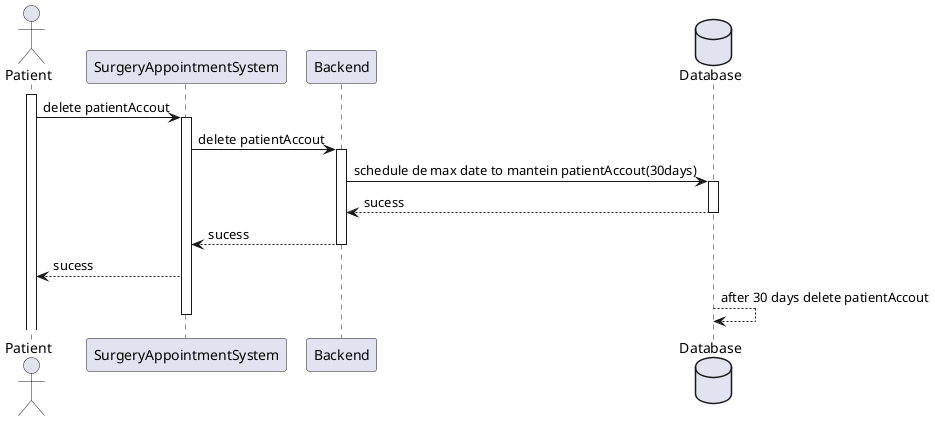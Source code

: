 @startuml
actor Patient
participant SurgeryAppointmentSystem
participant Backend
database Database

activate Patient
Patient -> SurgeryAppointmentSystem: delete patientAccout
activate SurgeryAppointmentSystem

SurgeryAppointmentSystem -> Backend: delete patientAccout
activate Backend
Backend -> Database: schedule de max date to mantein patientAccout(30days)
activate Database
Database --> Backend: sucess
deactivate Database

Backend --> SurgeryAppointmentSystem: sucess
deactivate Backend

SurgeryAppointmentSystem --> Patient: sucess
Database -->Database:after 30 days delete patientAccout

deactivate SurgeryAppointmentSystem
@enduml
